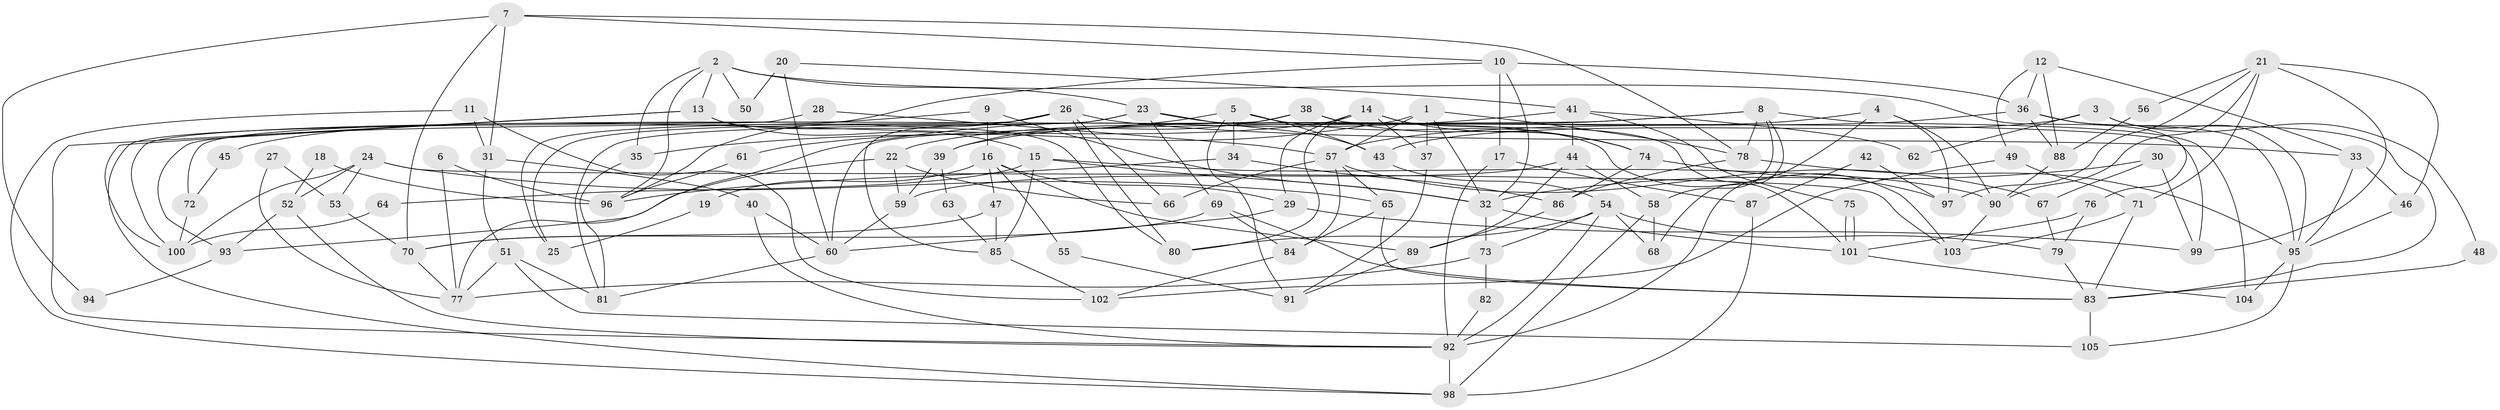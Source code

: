 // coarse degree distribution, {8: 0.07246376811594203, 7: 0.043478260869565216, 4: 0.21739130434782608, 6: 0.18840579710144928, 2: 0.14492753623188406, 5: 0.13043478260869565, 9: 0.043478260869565216, 3: 0.13043478260869565, 10: 0.014492753623188406, 12: 0.014492753623188406}
// Generated by graph-tools (version 1.1) at 2025/52/02/27/25 19:52:01]
// undirected, 105 vertices, 210 edges
graph export_dot {
graph [start="1"]
  node [color=gray90,style=filled];
  1;
  2;
  3;
  4;
  5;
  6;
  7;
  8;
  9;
  10;
  11;
  12;
  13;
  14;
  15;
  16;
  17;
  18;
  19;
  20;
  21;
  22;
  23;
  24;
  25;
  26;
  27;
  28;
  29;
  30;
  31;
  32;
  33;
  34;
  35;
  36;
  37;
  38;
  39;
  40;
  41;
  42;
  43;
  44;
  45;
  46;
  47;
  48;
  49;
  50;
  51;
  52;
  53;
  54;
  55;
  56;
  57;
  58;
  59;
  60;
  61;
  62;
  63;
  64;
  65;
  66;
  67;
  68;
  69;
  70;
  71;
  72;
  73;
  74;
  75;
  76;
  77;
  78;
  79;
  80;
  81;
  82;
  83;
  84;
  85;
  86;
  87;
  88;
  89;
  90;
  91;
  92;
  93;
  94;
  95;
  96;
  97;
  98;
  99;
  100;
  101;
  102;
  103;
  104;
  105;
  1 -- 37;
  1 -- 78;
  1 -- 32;
  1 -- 57;
  1 -- 61;
  2 -- 23;
  2 -- 13;
  2 -- 35;
  2 -- 50;
  2 -- 76;
  2 -- 96;
  3 -- 95;
  3 -- 43;
  3 -- 48;
  3 -- 62;
  4 -- 39;
  4 -- 90;
  4 -- 92;
  4 -- 97;
  5 -- 74;
  5 -- 35;
  5 -- 34;
  5 -- 43;
  5 -- 91;
  6 -- 96;
  6 -- 77;
  7 -- 10;
  7 -- 31;
  7 -- 70;
  7 -- 78;
  7 -- 94;
  8 -- 60;
  8 -- 104;
  8 -- 22;
  8 -- 58;
  8 -- 68;
  8 -- 78;
  9 -- 100;
  9 -- 32;
  9 -- 16;
  10 -- 32;
  10 -- 36;
  10 -- 17;
  10 -- 25;
  11 -- 98;
  11 -- 102;
  11 -- 31;
  12 -- 36;
  12 -- 88;
  12 -- 33;
  12 -- 49;
  13 -- 92;
  13 -- 80;
  13 -- 15;
  13 -- 100;
  14 -- 80;
  14 -- 101;
  14 -- 29;
  14 -- 37;
  14 -- 45;
  14 -- 74;
  15 -- 32;
  15 -- 64;
  15 -- 85;
  15 -- 90;
  16 -- 89;
  16 -- 19;
  16 -- 29;
  16 -- 47;
  16 -- 55;
  17 -- 92;
  17 -- 87;
  18 -- 52;
  18 -- 96;
  19 -- 25;
  20 -- 60;
  20 -- 41;
  20 -- 50;
  21 -- 97;
  21 -- 99;
  21 -- 46;
  21 -- 56;
  21 -- 71;
  21 -- 90;
  22 -- 66;
  22 -- 59;
  22 -- 93;
  23 -- 103;
  23 -- 69;
  23 -- 25;
  23 -- 43;
  23 -- 81;
  24 -- 52;
  24 -- 65;
  24 -- 53;
  24 -- 100;
  24 -- 103;
  26 -- 33;
  26 -- 85;
  26 -- 66;
  26 -- 80;
  26 -- 93;
  26 -- 96;
  27 -- 77;
  27 -- 53;
  28 -- 98;
  28 -- 57;
  29 -- 60;
  29 -- 99;
  30 -- 67;
  30 -- 32;
  30 -- 99;
  31 -- 51;
  31 -- 40;
  32 -- 101;
  32 -- 73;
  33 -- 46;
  33 -- 95;
  34 -- 96;
  34 -- 86;
  35 -- 81;
  36 -- 95;
  36 -- 83;
  36 -- 57;
  36 -- 88;
  37 -- 91;
  38 -- 99;
  38 -- 74;
  38 -- 39;
  38 -- 72;
  39 -- 59;
  39 -- 63;
  40 -- 92;
  40 -- 60;
  41 -- 44;
  41 -- 77;
  41 -- 62;
  41 -- 75;
  42 -- 97;
  42 -- 87;
  43 -- 54;
  44 -- 59;
  44 -- 58;
  44 -- 89;
  45 -- 72;
  46 -- 95;
  47 -- 85;
  47 -- 70;
  48 -- 83;
  49 -- 71;
  49 -- 102;
  51 -- 81;
  51 -- 105;
  51 -- 77;
  52 -- 93;
  52 -- 92;
  53 -- 70;
  54 -- 73;
  54 -- 68;
  54 -- 79;
  54 -- 80;
  54 -- 92;
  55 -- 91;
  56 -- 88;
  57 -- 65;
  57 -- 66;
  57 -- 67;
  57 -- 84;
  58 -- 68;
  58 -- 98;
  59 -- 60;
  60 -- 81;
  61 -- 96;
  63 -- 85;
  64 -- 100;
  65 -- 83;
  65 -- 84;
  67 -- 79;
  69 -- 70;
  69 -- 84;
  69 -- 83;
  70 -- 77;
  71 -- 103;
  71 -- 83;
  72 -- 100;
  73 -- 77;
  73 -- 82;
  74 -- 86;
  74 -- 97;
  75 -- 101;
  75 -- 101;
  76 -- 79;
  76 -- 101;
  78 -- 86;
  78 -- 95;
  79 -- 83;
  82 -- 92;
  83 -- 105;
  84 -- 102;
  85 -- 102;
  86 -- 89;
  87 -- 98;
  88 -- 90;
  89 -- 91;
  90 -- 103;
  92 -- 98;
  93 -- 94;
  95 -- 104;
  95 -- 105;
  101 -- 104;
}
